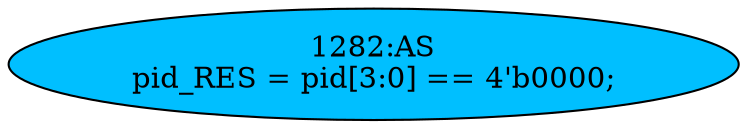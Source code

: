 strict digraph "" {
	node [label="\N"];
	"1282:AS"	 [ast="<pyverilog.vparser.ast.Assign object at 0x7f0647e572d0>",
		def_var="['pid_RES']",
		fillcolor=deepskyblue,
		label="1282:AS
pid_RES = pid[3:0] == 4'b0000;",
		statements="[]",
		style=filled,
		typ=Assign,
		use_var="['pid']"];
}
